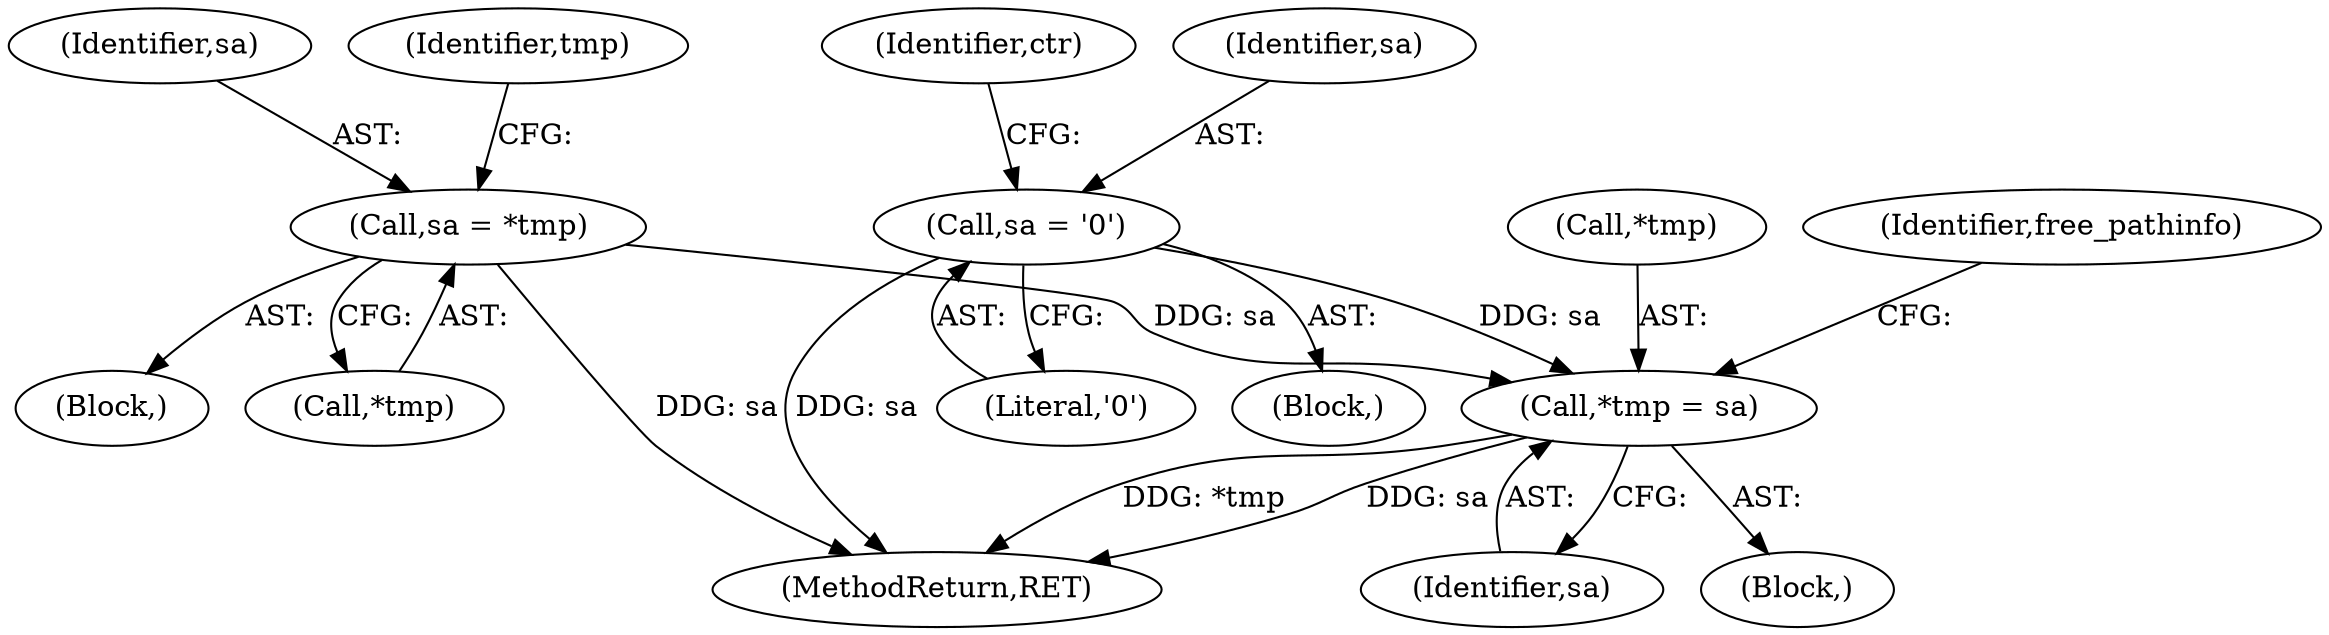 digraph "0_php_bf58162ddf970f63502837f366930e44d6a992cf@pointer" {
"1000928" [label="(Call,*tmp = sa)"];
"1000872" [label="(Call,sa = *tmp)"];
"1000838" [label="(Call,sa = '\0')"];
"1000929" [label="(Call,*tmp)"];
"1000864" [label="(Block,)"];
"1000874" [label="(Call,*tmp)"];
"1000931" [label="(Identifier,sa)"];
"1000928" [label="(Call,*tmp = sa)"];
"1000873" [label="(Identifier,sa)"];
"1000878" [label="(Identifier,tmp)"];
"1000872" [label="(Call,sa = *tmp)"];
"1000832" [label="(Block,)"];
"1001030" [label="(MethodReturn,RET)"];
"1000933" [label="(Identifier,free_pathinfo)"];
"1000843" [label="(Identifier,ctr)"];
"1000840" [label="(Literal,'\0')"];
"1000838" [label="(Call,sa = '\0')"];
"1000839" [label="(Identifier,sa)"];
"1000927" [label="(Block,)"];
"1000928" -> "1000927"  [label="AST: "];
"1000928" -> "1000931"  [label="CFG: "];
"1000929" -> "1000928"  [label="AST: "];
"1000931" -> "1000928"  [label="AST: "];
"1000933" -> "1000928"  [label="CFG: "];
"1000928" -> "1001030"  [label="DDG: *tmp"];
"1000928" -> "1001030"  [label="DDG: sa"];
"1000872" -> "1000928"  [label="DDG: sa"];
"1000838" -> "1000928"  [label="DDG: sa"];
"1000872" -> "1000864"  [label="AST: "];
"1000872" -> "1000874"  [label="CFG: "];
"1000873" -> "1000872"  [label="AST: "];
"1000874" -> "1000872"  [label="AST: "];
"1000878" -> "1000872"  [label="CFG: "];
"1000872" -> "1001030"  [label="DDG: sa"];
"1000838" -> "1000832"  [label="AST: "];
"1000838" -> "1000840"  [label="CFG: "];
"1000839" -> "1000838"  [label="AST: "];
"1000840" -> "1000838"  [label="AST: "];
"1000843" -> "1000838"  [label="CFG: "];
"1000838" -> "1001030"  [label="DDG: sa"];
}
